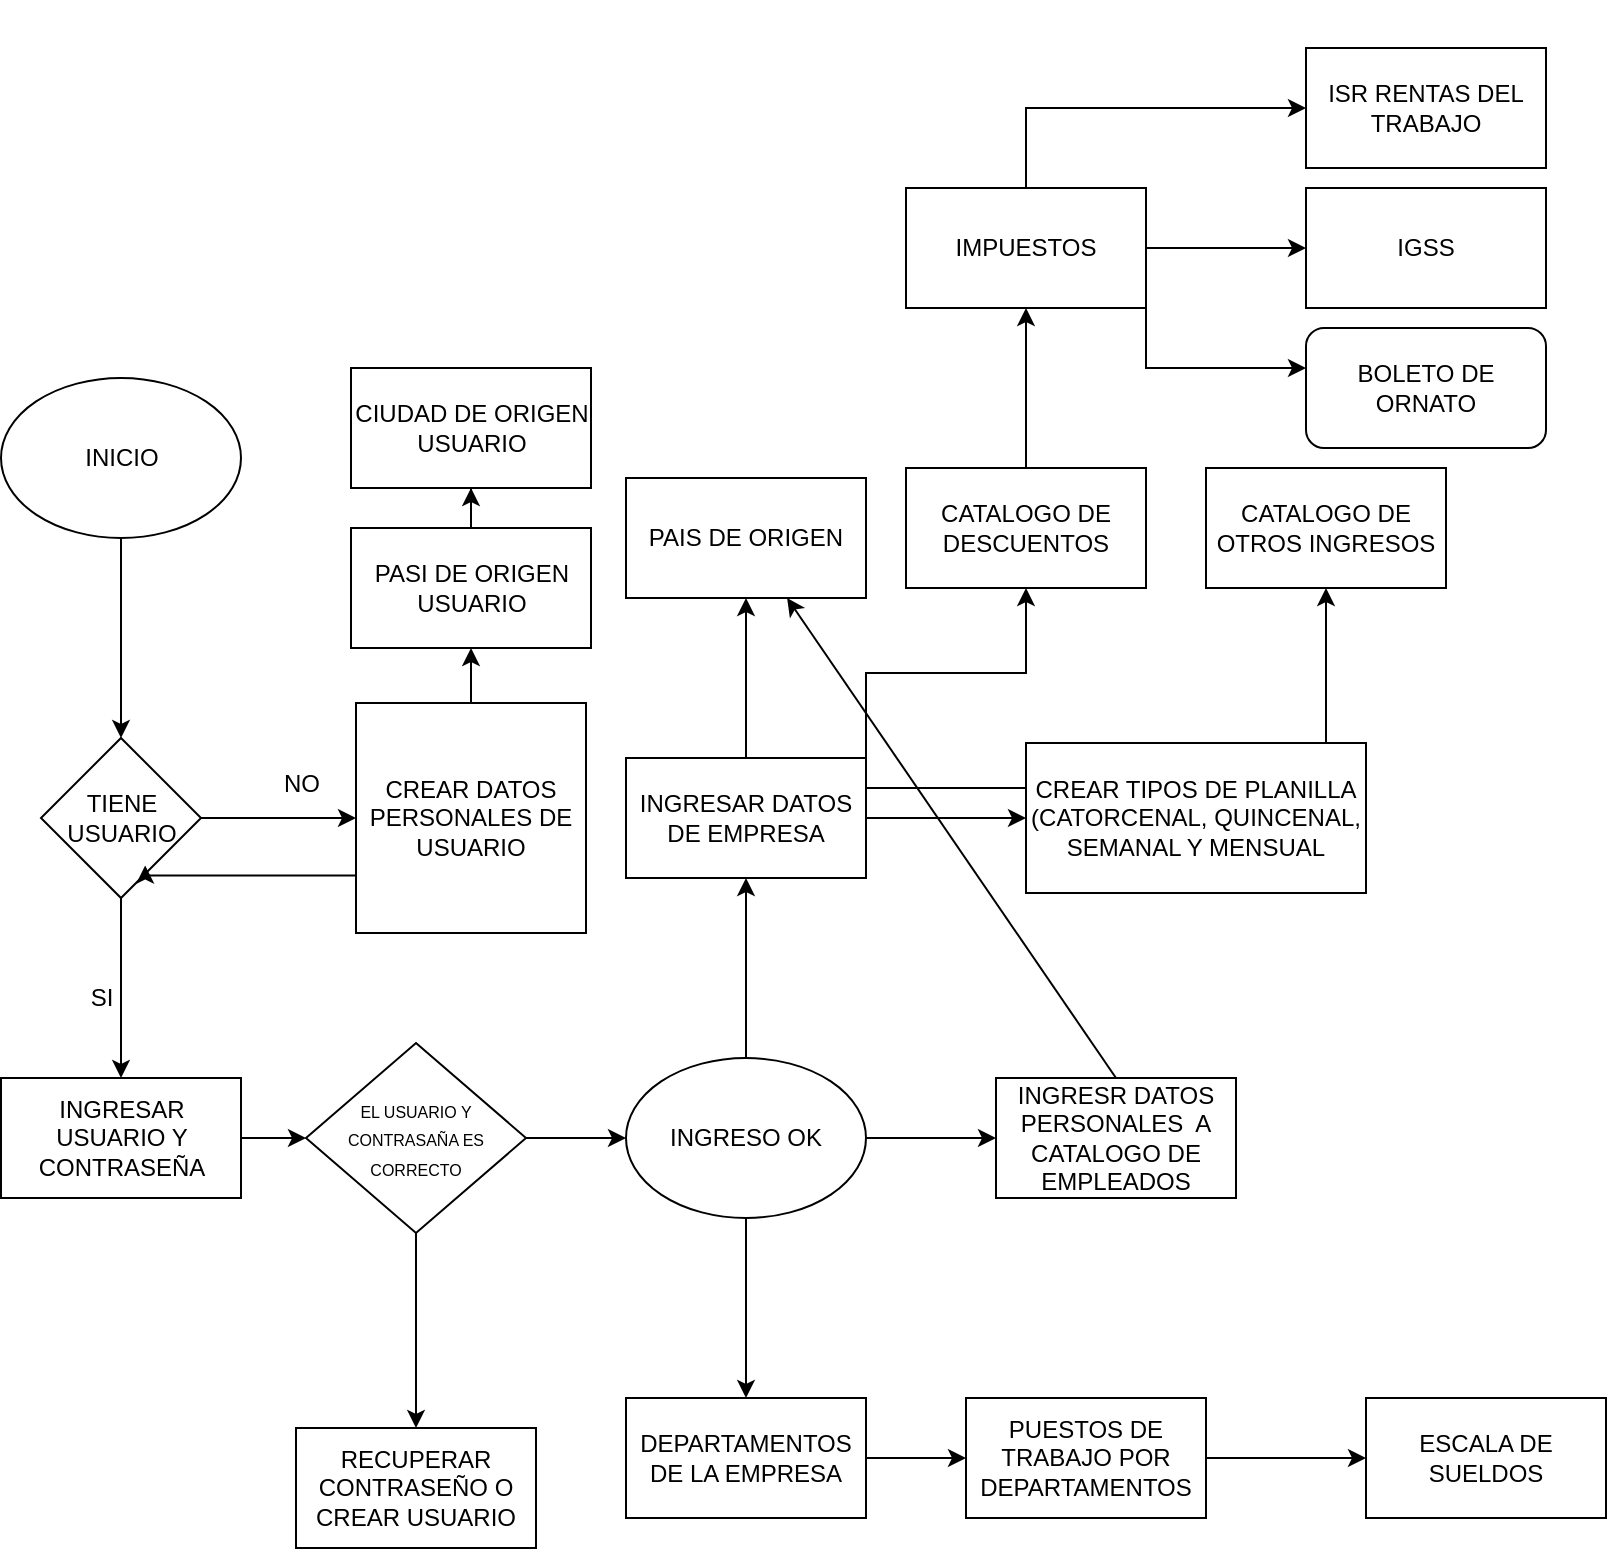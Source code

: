 <mxfile version="26.0.14">
  <diagram id="07fea595-8f29-1299-0266-81d95cde20df" name="Page-1">
    <mxGraphModel dx="1050" dy="-1924" grid="1" gridSize="10" guides="1" tooltips="1" connect="1" arrows="1" fold="1" page="1" pageScale="1" pageWidth="1169" pageHeight="827" background="none" math="0" shadow="0">
      <root>
        <mxCell id="0" />
        <mxCell id="1" parent="0" />
        <mxCell id="_a1OiqdzWS_ZkpFgDSrW-658" value="" style="edgeStyle=orthogonalEdgeStyle;rounded=0;orthogonalLoop=1;jettySize=auto;html=1;" edge="1" parent="1">
          <mxGeometry relative="1" as="geometry">
            <mxPoint x="350.4" y="2634.2" as="sourcePoint" />
            <mxPoint x="350.4" y="2634.2" as="targetPoint" />
          </mxGeometry>
        </mxCell>
        <mxCell id="_a1OiqdzWS_ZkpFgDSrW-670" value="" style="edgeStyle=orthogonalEdgeStyle;rounded=0;orthogonalLoop=1;jettySize=auto;html=1;" edge="1" parent="1" source="_a1OiqdzWS_ZkpFgDSrW-660" target="_a1OiqdzWS_ZkpFgDSrW-669">
          <mxGeometry relative="1" as="geometry" />
        </mxCell>
        <mxCell id="_a1OiqdzWS_ZkpFgDSrW-660" value="CREAR DATOS PERSONALES DE USUARIO" style="whiteSpace=wrap;html=1;aspect=fixed;" vertex="1" parent="1">
          <mxGeometry x="205" y="2977.5" width="115" height="115" as="geometry" />
        </mxCell>
        <mxCell id="_a1OiqdzWS_ZkpFgDSrW-675" style="edgeStyle=orthogonalEdgeStyle;rounded=0;orthogonalLoop=1;jettySize=auto;html=1;" edge="1" parent="1" source="_a1OiqdzWS_ZkpFgDSrW-662" target="_a1OiqdzWS_ZkpFgDSrW-673">
          <mxGeometry relative="1" as="geometry" />
        </mxCell>
        <mxCell id="_a1OiqdzWS_ZkpFgDSrW-662" value="INICIO" style="ellipse;whiteSpace=wrap;html=1;" vertex="1" parent="1">
          <mxGeometry x="27.5" y="2815" width="120" height="80" as="geometry" />
        </mxCell>
        <mxCell id="_a1OiqdzWS_ZkpFgDSrW-672" value="" style="edgeStyle=orthogonalEdgeStyle;rounded=0;orthogonalLoop=1;jettySize=auto;html=1;" edge="1" parent="1" source="_a1OiqdzWS_ZkpFgDSrW-669" target="_a1OiqdzWS_ZkpFgDSrW-671">
          <mxGeometry relative="1" as="geometry" />
        </mxCell>
        <mxCell id="_a1OiqdzWS_ZkpFgDSrW-669" value="PASI DE ORIGEN USUARIO" style="whiteSpace=wrap;html=1;" vertex="1" parent="1">
          <mxGeometry x="202.5" y="2890" width="120" height="60" as="geometry" />
        </mxCell>
        <mxCell id="_a1OiqdzWS_ZkpFgDSrW-671" value="CIUDAD DE ORIGEN USUARIO" style="whiteSpace=wrap;html=1;" vertex="1" parent="1">
          <mxGeometry x="202.5" y="2810" width="120" height="60" as="geometry" />
        </mxCell>
        <mxCell id="_a1OiqdzWS_ZkpFgDSrW-676" style="edgeStyle=orthogonalEdgeStyle;rounded=0;orthogonalLoop=1;jettySize=auto;html=1;exitX=1;exitY=0.5;exitDx=0;exitDy=0;" edge="1" parent="1" source="_a1OiqdzWS_ZkpFgDSrW-673" target="_a1OiqdzWS_ZkpFgDSrW-660">
          <mxGeometry relative="1" as="geometry" />
        </mxCell>
        <mxCell id="_a1OiqdzWS_ZkpFgDSrW-679" value="" style="edgeStyle=orthogonalEdgeStyle;rounded=0;orthogonalLoop=1;jettySize=auto;html=1;" edge="1" parent="1" source="_a1OiqdzWS_ZkpFgDSrW-673" target="_a1OiqdzWS_ZkpFgDSrW-678">
          <mxGeometry relative="1" as="geometry" />
        </mxCell>
        <mxCell id="_a1OiqdzWS_ZkpFgDSrW-673" value="TIENE USUARIO" style="rhombus;whiteSpace=wrap;html=1;" vertex="1" parent="1">
          <mxGeometry x="47.5" y="2995" width="80" height="80" as="geometry" />
        </mxCell>
        <mxCell id="_a1OiqdzWS_ZkpFgDSrW-677" value="NO" style="text;html=1;align=center;verticalAlign=middle;whiteSpace=wrap;rounded=0;" vertex="1" parent="1">
          <mxGeometry x="147.5" y="3002.5" width="60" height="30" as="geometry" />
        </mxCell>
        <mxCell id="_a1OiqdzWS_ZkpFgDSrW-685" value="" style="edgeStyle=orthogonalEdgeStyle;rounded=0;orthogonalLoop=1;jettySize=auto;html=1;" edge="1" parent="1" source="_a1OiqdzWS_ZkpFgDSrW-678" target="_a1OiqdzWS_ZkpFgDSrW-684">
          <mxGeometry relative="1" as="geometry" />
        </mxCell>
        <mxCell id="_a1OiqdzWS_ZkpFgDSrW-678" value="INGRESAR USUARIO Y CONTRASEÑA" style="whiteSpace=wrap;html=1;" vertex="1" parent="1">
          <mxGeometry x="27.5" y="3165" width="120" height="60" as="geometry" />
        </mxCell>
        <mxCell id="_a1OiqdzWS_ZkpFgDSrW-680" value="SI" style="text;html=1;align=center;verticalAlign=middle;whiteSpace=wrap;rounded=0;" vertex="1" parent="1">
          <mxGeometry x="47.5" y="3110" width="60" height="30" as="geometry" />
        </mxCell>
        <mxCell id="_a1OiqdzWS_ZkpFgDSrW-687" value="" style="edgeStyle=orthogonalEdgeStyle;rounded=0;orthogonalLoop=1;jettySize=auto;html=1;" edge="1" parent="1" source="_a1OiqdzWS_ZkpFgDSrW-684" target="_a1OiqdzWS_ZkpFgDSrW-686">
          <mxGeometry relative="1" as="geometry" />
        </mxCell>
        <mxCell id="_a1OiqdzWS_ZkpFgDSrW-691" value="" style="edgeStyle=orthogonalEdgeStyle;rounded=0;orthogonalLoop=1;jettySize=auto;html=1;" edge="1" parent="1" source="_a1OiqdzWS_ZkpFgDSrW-684" target="_a1OiqdzWS_ZkpFgDSrW-690">
          <mxGeometry relative="1" as="geometry" />
        </mxCell>
        <mxCell id="_a1OiqdzWS_ZkpFgDSrW-684" value="&lt;font style=&quot;font-size: 8px;&quot;&gt;EL USUARIO Y CONTRASAÑA ES CORRECTO&lt;/font&gt;" style="rhombus;whiteSpace=wrap;html=1;" vertex="1" parent="1">
          <mxGeometry x="180" y="3147.5" width="110" height="95" as="geometry" />
        </mxCell>
        <mxCell id="_a1OiqdzWS_ZkpFgDSrW-686" value="RECUPERAR CONTRASEÑO O CREAR USUARIO" style="whiteSpace=wrap;html=1;" vertex="1" parent="1">
          <mxGeometry x="175" y="3340" width="120" height="60" as="geometry" />
        </mxCell>
        <mxCell id="_a1OiqdzWS_ZkpFgDSrW-693" value="" style="edgeStyle=orthogonalEdgeStyle;rounded=0;orthogonalLoop=1;jettySize=auto;html=1;" edge="1" parent="1" source="_a1OiqdzWS_ZkpFgDSrW-690" target="_a1OiqdzWS_ZkpFgDSrW-692">
          <mxGeometry relative="1" as="geometry" />
        </mxCell>
        <mxCell id="_a1OiqdzWS_ZkpFgDSrW-697" value="" style="edgeStyle=orthogonalEdgeStyle;rounded=0;orthogonalLoop=1;jettySize=auto;html=1;" edge="1" parent="1" source="_a1OiqdzWS_ZkpFgDSrW-690" target="_a1OiqdzWS_ZkpFgDSrW-696">
          <mxGeometry relative="1" as="geometry" />
        </mxCell>
        <mxCell id="_a1OiqdzWS_ZkpFgDSrW-705" value="" style="edgeStyle=orthogonalEdgeStyle;rounded=0;orthogonalLoop=1;jettySize=auto;html=1;" edge="1" parent="1" source="_a1OiqdzWS_ZkpFgDSrW-690" target="_a1OiqdzWS_ZkpFgDSrW-704">
          <mxGeometry relative="1" as="geometry" />
        </mxCell>
        <mxCell id="_a1OiqdzWS_ZkpFgDSrW-690" value="INGRESO OK" style="ellipse;whiteSpace=wrap;html=1;" vertex="1" parent="1">
          <mxGeometry x="340" y="3155" width="120" height="80" as="geometry" />
        </mxCell>
        <mxCell id="_a1OiqdzWS_ZkpFgDSrW-695" value="" style="edgeStyle=orthogonalEdgeStyle;rounded=0;orthogonalLoop=1;jettySize=auto;html=1;" edge="1" parent="1" source="_a1OiqdzWS_ZkpFgDSrW-692" target="_a1OiqdzWS_ZkpFgDSrW-694">
          <mxGeometry relative="1" as="geometry" />
        </mxCell>
        <mxCell id="_a1OiqdzWS_ZkpFgDSrW-713" value="" style="edgeStyle=orthogonalEdgeStyle;rounded=0;orthogonalLoop=1;jettySize=auto;html=1;" edge="1" parent="1" source="_a1OiqdzWS_ZkpFgDSrW-692" target="_a1OiqdzWS_ZkpFgDSrW-712">
          <mxGeometry relative="1" as="geometry" />
        </mxCell>
        <mxCell id="_a1OiqdzWS_ZkpFgDSrW-714" style="edgeStyle=orthogonalEdgeStyle;rounded=0;orthogonalLoop=1;jettySize=auto;html=1;exitX=1;exitY=0;exitDx=0;exitDy=0;" edge="1" parent="1" source="_a1OiqdzWS_ZkpFgDSrW-692" target="_a1OiqdzWS_ZkpFgDSrW-716">
          <mxGeometry relative="1" as="geometry">
            <mxPoint x="560" y="2920" as="targetPoint" />
          </mxGeometry>
        </mxCell>
        <mxCell id="_a1OiqdzWS_ZkpFgDSrW-717" style="edgeStyle=orthogonalEdgeStyle;rounded=0;orthogonalLoop=1;jettySize=auto;html=1;exitX=1;exitY=0.25;exitDx=0;exitDy=0;" edge="1" parent="1" source="_a1OiqdzWS_ZkpFgDSrW-692" target="_a1OiqdzWS_ZkpFgDSrW-718">
          <mxGeometry relative="1" as="geometry">
            <mxPoint x="650" y="2880" as="targetPoint" />
          </mxGeometry>
        </mxCell>
        <mxCell id="_a1OiqdzWS_ZkpFgDSrW-692" value="INGRESAR DATOS DE EMPRESA" style="whiteSpace=wrap;html=1;" vertex="1" parent="1">
          <mxGeometry x="340" y="3005" width="120" height="60" as="geometry" />
        </mxCell>
        <mxCell id="_a1OiqdzWS_ZkpFgDSrW-694" value="PAIS DE ORIGEN" style="whiteSpace=wrap;html=1;" vertex="1" parent="1">
          <mxGeometry x="340" y="2865" width="120" height="60" as="geometry" />
        </mxCell>
        <mxCell id="_a1OiqdzWS_ZkpFgDSrW-696" value="INGRESR DATOS PERSONALES&amp;nbsp; A CATALOGO DE EMPLEADOS" style="whiteSpace=wrap;html=1;" vertex="1" parent="1">
          <mxGeometry x="525" y="3165" width="120" height="60" as="geometry" />
        </mxCell>
        <mxCell id="_a1OiqdzWS_ZkpFgDSrW-701" value="" style="endArrow=classic;html=1;rounded=0;exitX=0.5;exitY=0;exitDx=0;exitDy=0;" edge="1" parent="1" source="_a1OiqdzWS_ZkpFgDSrW-696" target="_a1OiqdzWS_ZkpFgDSrW-694">
          <mxGeometry width="50" height="50" relative="1" as="geometry">
            <mxPoint x="540" y="3100" as="sourcePoint" />
            <mxPoint x="590" y="3050" as="targetPoint" />
          </mxGeometry>
        </mxCell>
        <mxCell id="_a1OiqdzWS_ZkpFgDSrW-707" value="" style="edgeStyle=orthogonalEdgeStyle;rounded=0;orthogonalLoop=1;jettySize=auto;html=1;" edge="1" parent="1" source="_a1OiqdzWS_ZkpFgDSrW-704" target="_a1OiqdzWS_ZkpFgDSrW-706">
          <mxGeometry relative="1" as="geometry" />
        </mxCell>
        <mxCell id="_a1OiqdzWS_ZkpFgDSrW-704" value="DEPARTAMENTOS DE LA EMPRESA" style="whiteSpace=wrap;html=1;" vertex="1" parent="1">
          <mxGeometry x="340" y="3325" width="120" height="60" as="geometry" />
        </mxCell>
        <mxCell id="_a1OiqdzWS_ZkpFgDSrW-720" value="" style="edgeStyle=orthogonalEdgeStyle;rounded=0;orthogonalLoop=1;jettySize=auto;html=1;" edge="1" parent="1" source="_a1OiqdzWS_ZkpFgDSrW-706" target="_a1OiqdzWS_ZkpFgDSrW-719">
          <mxGeometry relative="1" as="geometry" />
        </mxCell>
        <mxCell id="_a1OiqdzWS_ZkpFgDSrW-706" value="PUESTOS DE TRABAJO POR DEPARTAMENTOS" style="whiteSpace=wrap;html=1;" vertex="1" parent="1">
          <mxGeometry x="510" y="3325" width="120" height="60" as="geometry" />
        </mxCell>
        <mxCell id="_a1OiqdzWS_ZkpFgDSrW-709" style="edgeStyle=orthogonalEdgeStyle;rounded=0;orthogonalLoop=1;jettySize=auto;html=1;exitX=0;exitY=0.75;exitDx=0;exitDy=0;entryX=0.651;entryY=0.797;entryDx=0;entryDy=0;entryPerimeter=0;" edge="1" parent="1" source="_a1OiqdzWS_ZkpFgDSrW-660" target="_a1OiqdzWS_ZkpFgDSrW-673">
          <mxGeometry relative="1" as="geometry">
            <Array as="points">
              <mxPoint x="100" y="3064" />
            </Array>
          </mxGeometry>
        </mxCell>
        <mxCell id="_a1OiqdzWS_ZkpFgDSrW-712" value="CREAR TIPOS DE PLANILLA (CATORCENAL, QUINCENAL, SEMANAL Y MENSUAL" style="whiteSpace=wrap;html=1;" vertex="1" parent="1">
          <mxGeometry x="540" y="2997.5" width="170" height="75" as="geometry" />
        </mxCell>
        <mxCell id="_a1OiqdzWS_ZkpFgDSrW-724" value="" style="edgeStyle=orthogonalEdgeStyle;rounded=0;orthogonalLoop=1;jettySize=auto;html=1;" edge="1" parent="1" source="_a1OiqdzWS_ZkpFgDSrW-716" target="_a1OiqdzWS_ZkpFgDSrW-723">
          <mxGeometry relative="1" as="geometry" />
        </mxCell>
        <mxCell id="_a1OiqdzWS_ZkpFgDSrW-716" value="CATALOGO DE DESCUENTOS" style="rounded=0;whiteSpace=wrap;html=1;" vertex="1" parent="1">
          <mxGeometry x="480" y="2860" width="120" height="60" as="geometry" />
        </mxCell>
        <mxCell id="_a1OiqdzWS_ZkpFgDSrW-718" value="CATALOGO DE OTROS INGRESOS" style="rounded=0;whiteSpace=wrap;html=1;" vertex="1" parent="1">
          <mxGeometry x="630" y="2860" width="120" height="60" as="geometry" />
        </mxCell>
        <mxCell id="_a1OiqdzWS_ZkpFgDSrW-719" value="ESCALA DE SUELDOS" style="whiteSpace=wrap;html=1;" vertex="1" parent="1">
          <mxGeometry x="710" y="3325" width="120" height="60" as="geometry" />
        </mxCell>
        <mxCell id="_a1OiqdzWS_ZkpFgDSrW-726" value="" style="edgeStyle=orthogonalEdgeStyle;rounded=0;orthogonalLoop=1;jettySize=auto;html=1;" edge="1" parent="1" source="_a1OiqdzWS_ZkpFgDSrW-723" target="_a1OiqdzWS_ZkpFgDSrW-725">
          <mxGeometry relative="1" as="geometry" />
        </mxCell>
        <mxCell id="_a1OiqdzWS_ZkpFgDSrW-727" style="edgeStyle=orthogonalEdgeStyle;rounded=0;orthogonalLoop=1;jettySize=auto;html=1;exitX=1;exitY=0.75;exitDx=0;exitDy=0;" edge="1" parent="1" source="_a1OiqdzWS_ZkpFgDSrW-723" target="_a1OiqdzWS_ZkpFgDSrW-728">
          <mxGeometry relative="1" as="geometry">
            <mxPoint x="730" y="2690" as="targetPoint" />
            <Array as="points">
              <mxPoint x="540" y="2765" />
              <mxPoint x="540" y="2680" />
            </Array>
          </mxGeometry>
        </mxCell>
        <mxCell id="_a1OiqdzWS_ZkpFgDSrW-729" style="edgeStyle=orthogonalEdgeStyle;rounded=0;orthogonalLoop=1;jettySize=auto;html=1;exitX=1;exitY=1;exitDx=0;exitDy=0;" edge="1" parent="1" source="_a1OiqdzWS_ZkpFgDSrW-723" target="_a1OiqdzWS_ZkpFgDSrW-730">
          <mxGeometry relative="1" as="geometry">
            <mxPoint x="730" y="2820" as="targetPoint" />
            <Array as="points">
              <mxPoint x="600" y="2810" />
            </Array>
          </mxGeometry>
        </mxCell>
        <mxCell id="_a1OiqdzWS_ZkpFgDSrW-723" value="IMPUESTOS" style="whiteSpace=wrap;html=1;rounded=0;" vertex="1" parent="1">
          <mxGeometry x="480" y="2720" width="120" height="60" as="geometry" />
        </mxCell>
        <mxCell id="_a1OiqdzWS_ZkpFgDSrW-725" value="IGSS" style="whiteSpace=wrap;html=1;rounded=0;" vertex="1" parent="1">
          <mxGeometry x="680" y="2720" width="120" height="60" as="geometry" />
        </mxCell>
        <mxCell id="_a1OiqdzWS_ZkpFgDSrW-728" value="ISR RENTAS DEL TRABAJO" style="rounded=0;whiteSpace=wrap;html=1;" vertex="1" parent="1">
          <mxGeometry x="680" y="2650" width="120" height="60" as="geometry" />
        </mxCell>
        <mxCell id="_a1OiqdzWS_ZkpFgDSrW-730" value="BOLETO DE ORNATO" style="rounded=1;whiteSpace=wrap;html=1;" vertex="1" parent="1">
          <mxGeometry x="680" y="2790" width="120" height="60" as="geometry" />
        </mxCell>
      </root>
    </mxGraphModel>
  </diagram>
</mxfile>
